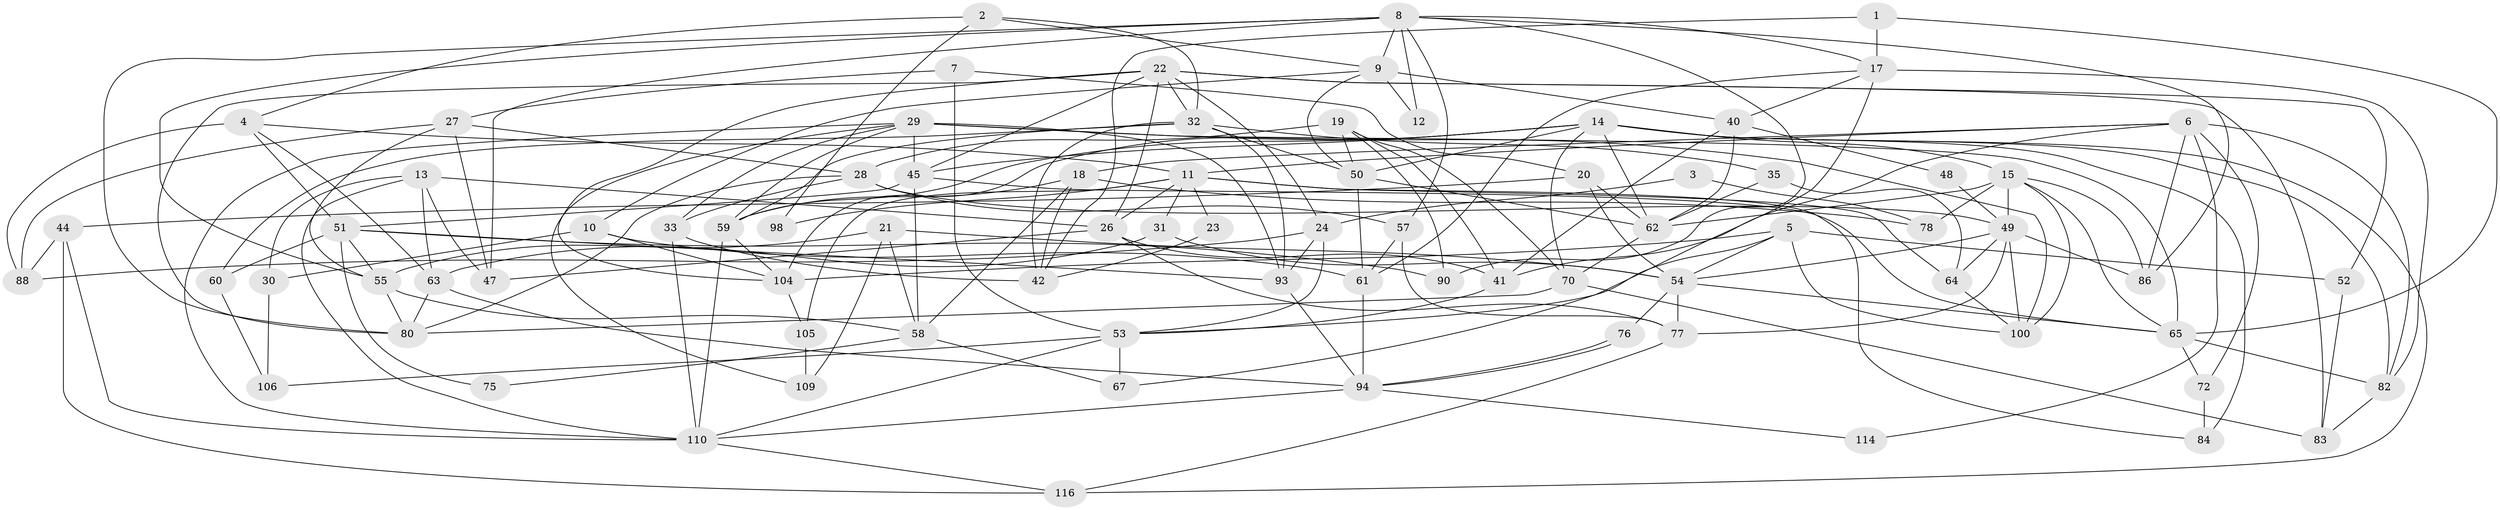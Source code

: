 // Generated by graph-tools (version 1.1) at 2025/23/03/03/25 07:23:58]
// undirected, 80 vertices, 195 edges
graph export_dot {
graph [start="1"]
  node [color=gray90,style=filled];
  1;
  2;
  3;
  4 [super="+34"];
  5 [super="+43"];
  6 [super="+87"];
  7;
  8 [super="+16"];
  9 [super="+101"];
  10;
  11 [super="+74"];
  12;
  13;
  14 [super="+97"];
  15 [super="+25"];
  17 [super="+99"];
  18 [super="+36"];
  19 [super="+111"];
  20;
  21;
  22 [super="+81"];
  23;
  24 [super="+37"];
  26 [super="+102"];
  27;
  28 [super="+69"];
  29 [super="+38"];
  30;
  31;
  32 [super="+79"];
  33 [super="+39"];
  35;
  40 [super="+46"];
  41;
  42 [super="+92"];
  44;
  45 [super="+89"];
  47 [super="+95"];
  48;
  49 [super="+66"];
  50 [super="+56"];
  51 [super="+68"];
  52;
  53 [super="+117"];
  54 [super="+115"];
  55 [super="+71"];
  57;
  58 [super="+113"];
  59 [super="+119"];
  60;
  61 [super="+85"];
  62 [super="+107"];
  63;
  64;
  65 [super="+112"];
  67;
  70 [super="+73"];
  72;
  75;
  76;
  77 [super="+91"];
  78;
  80 [super="+96"];
  82;
  83 [super="+103"];
  84;
  86;
  88;
  90;
  93;
  94 [super="+108"];
  98;
  100;
  104;
  105;
  106;
  109;
  110 [super="+118"];
  114;
  116;
  1 -- 65;
  1 -- 42;
  1 -- 17;
  2 -- 32;
  2 -- 4;
  2 -- 98;
  2 -- 9;
  3 -- 78;
  3 -- 24;
  4 -- 11;
  4 -- 88;
  4 -- 51;
  4 -- 63;
  5 -- 53;
  5 -- 100;
  5 -- 54;
  5 -- 52;
  5 -- 104;
  6 -- 72;
  6 -- 18;
  6 -- 41;
  6 -- 114;
  6 -- 86;
  6 -- 82;
  6 -- 11;
  7 -- 20;
  7 -- 27;
  7 -- 53;
  8 -- 57;
  8 -- 86;
  8 -- 90;
  8 -- 9 [weight=2];
  8 -- 55;
  8 -- 12;
  8 -- 47;
  8 -- 80;
  8 -- 17;
  9 -- 10;
  9 -- 12;
  9 -- 50;
  9 -- 40;
  10 -- 61;
  10 -- 104;
  10 -- 30;
  11 -- 26;
  11 -- 84;
  11 -- 105;
  11 -- 64;
  11 -- 98;
  11 -- 23;
  11 -- 31;
  13 -- 26;
  13 -- 30;
  13 -- 63;
  13 -- 110;
  13 -- 47;
  14 -- 82;
  14 -- 104;
  14 -- 84;
  14 -- 116;
  14 -- 70;
  14 -- 62;
  14 -- 59;
  14 -- 15;
  14 -- 50;
  14 -- 45;
  15 -- 86;
  15 -- 62;
  15 -- 49 [weight=2];
  15 -- 65;
  15 -- 100;
  15 -- 78;
  17 -- 67;
  17 -- 40;
  17 -- 82;
  17 -- 61;
  18 -- 59;
  18 -- 78;
  18 -- 58;
  18 -- 42;
  19 -- 41;
  19 -- 70;
  19 -- 90;
  19 -- 28;
  19 -- 50;
  20 -- 44;
  20 -- 54;
  20 -- 62;
  21 -- 54;
  21 -- 109;
  21 -- 58;
  21 -- 55;
  22 -- 104;
  22 -- 83;
  22 -- 80;
  22 -- 52;
  22 -- 24;
  22 -- 26;
  22 -- 32;
  22 -- 45;
  23 -- 42;
  24 -- 53;
  24 -- 88;
  24 -- 93;
  26 -- 41;
  26 -- 77;
  26 -- 47;
  27 -- 88;
  27 -- 47;
  27 -- 55;
  27 -- 28;
  28 -- 49 [weight=2];
  28 -- 80;
  28 -- 33;
  28 -- 57;
  29 -- 59;
  29 -- 33;
  29 -- 100;
  29 -- 109;
  29 -- 45 [weight=2];
  29 -- 110;
  29 -- 93;
  29 -- 65;
  30 -- 106;
  31 -- 63;
  31 -- 54;
  32 -- 35;
  32 -- 59;
  32 -- 93;
  32 -- 42;
  32 -- 60;
  32 -- 50;
  33 -- 110;
  33 -- 42;
  35 -- 64;
  35 -- 62;
  40 -- 41;
  40 -- 48;
  40 -- 62;
  41 -- 53;
  44 -- 116;
  44 -- 88;
  44 -- 110;
  45 -- 65;
  45 -- 51;
  45 -- 58;
  48 -- 49;
  49 -- 86;
  49 -- 100;
  49 -- 64;
  49 -- 54;
  49 -- 77;
  50 -- 61;
  50 -- 62;
  51 -- 93;
  51 -- 60;
  51 -- 55;
  51 -- 90;
  51 -- 75;
  52 -- 83;
  53 -- 67;
  53 -- 106;
  53 -- 110;
  54 -- 76;
  54 -- 65;
  54 -- 77;
  55 -- 80;
  55 -- 58;
  57 -- 61;
  57 -- 77;
  58 -- 75;
  58 -- 67;
  59 -- 104;
  59 -- 110;
  60 -- 106;
  61 -- 94;
  62 -- 70;
  63 -- 94;
  63 -- 80;
  64 -- 100;
  65 -- 82;
  65 -- 72;
  70 -- 83;
  70 -- 80;
  72 -- 84;
  76 -- 94;
  76 -- 94;
  77 -- 116;
  82 -- 83;
  93 -- 94;
  94 -- 114;
  94 -- 110;
  104 -- 105;
  105 -- 109;
  110 -- 116;
}
